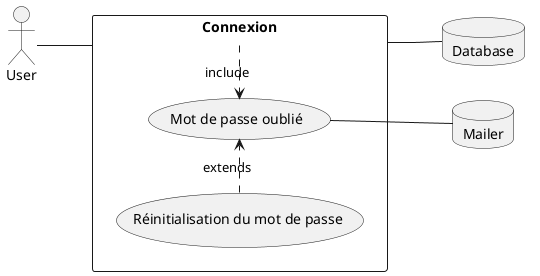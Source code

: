 @startuml
left to right direction
skinparam packageStyle rectangle
actor User
database Database
database Mailer
rectangle Connexion {
  User -- (Connexion)
  (Connexion) .> (Mot de passe oublié) : include
  (Connexion) -- Database
  (Réinitialisation du mot de passe) .> (Mot de passe oublié) : extends
  (Mot de passe oublié) -- Mailer
}
@enduml